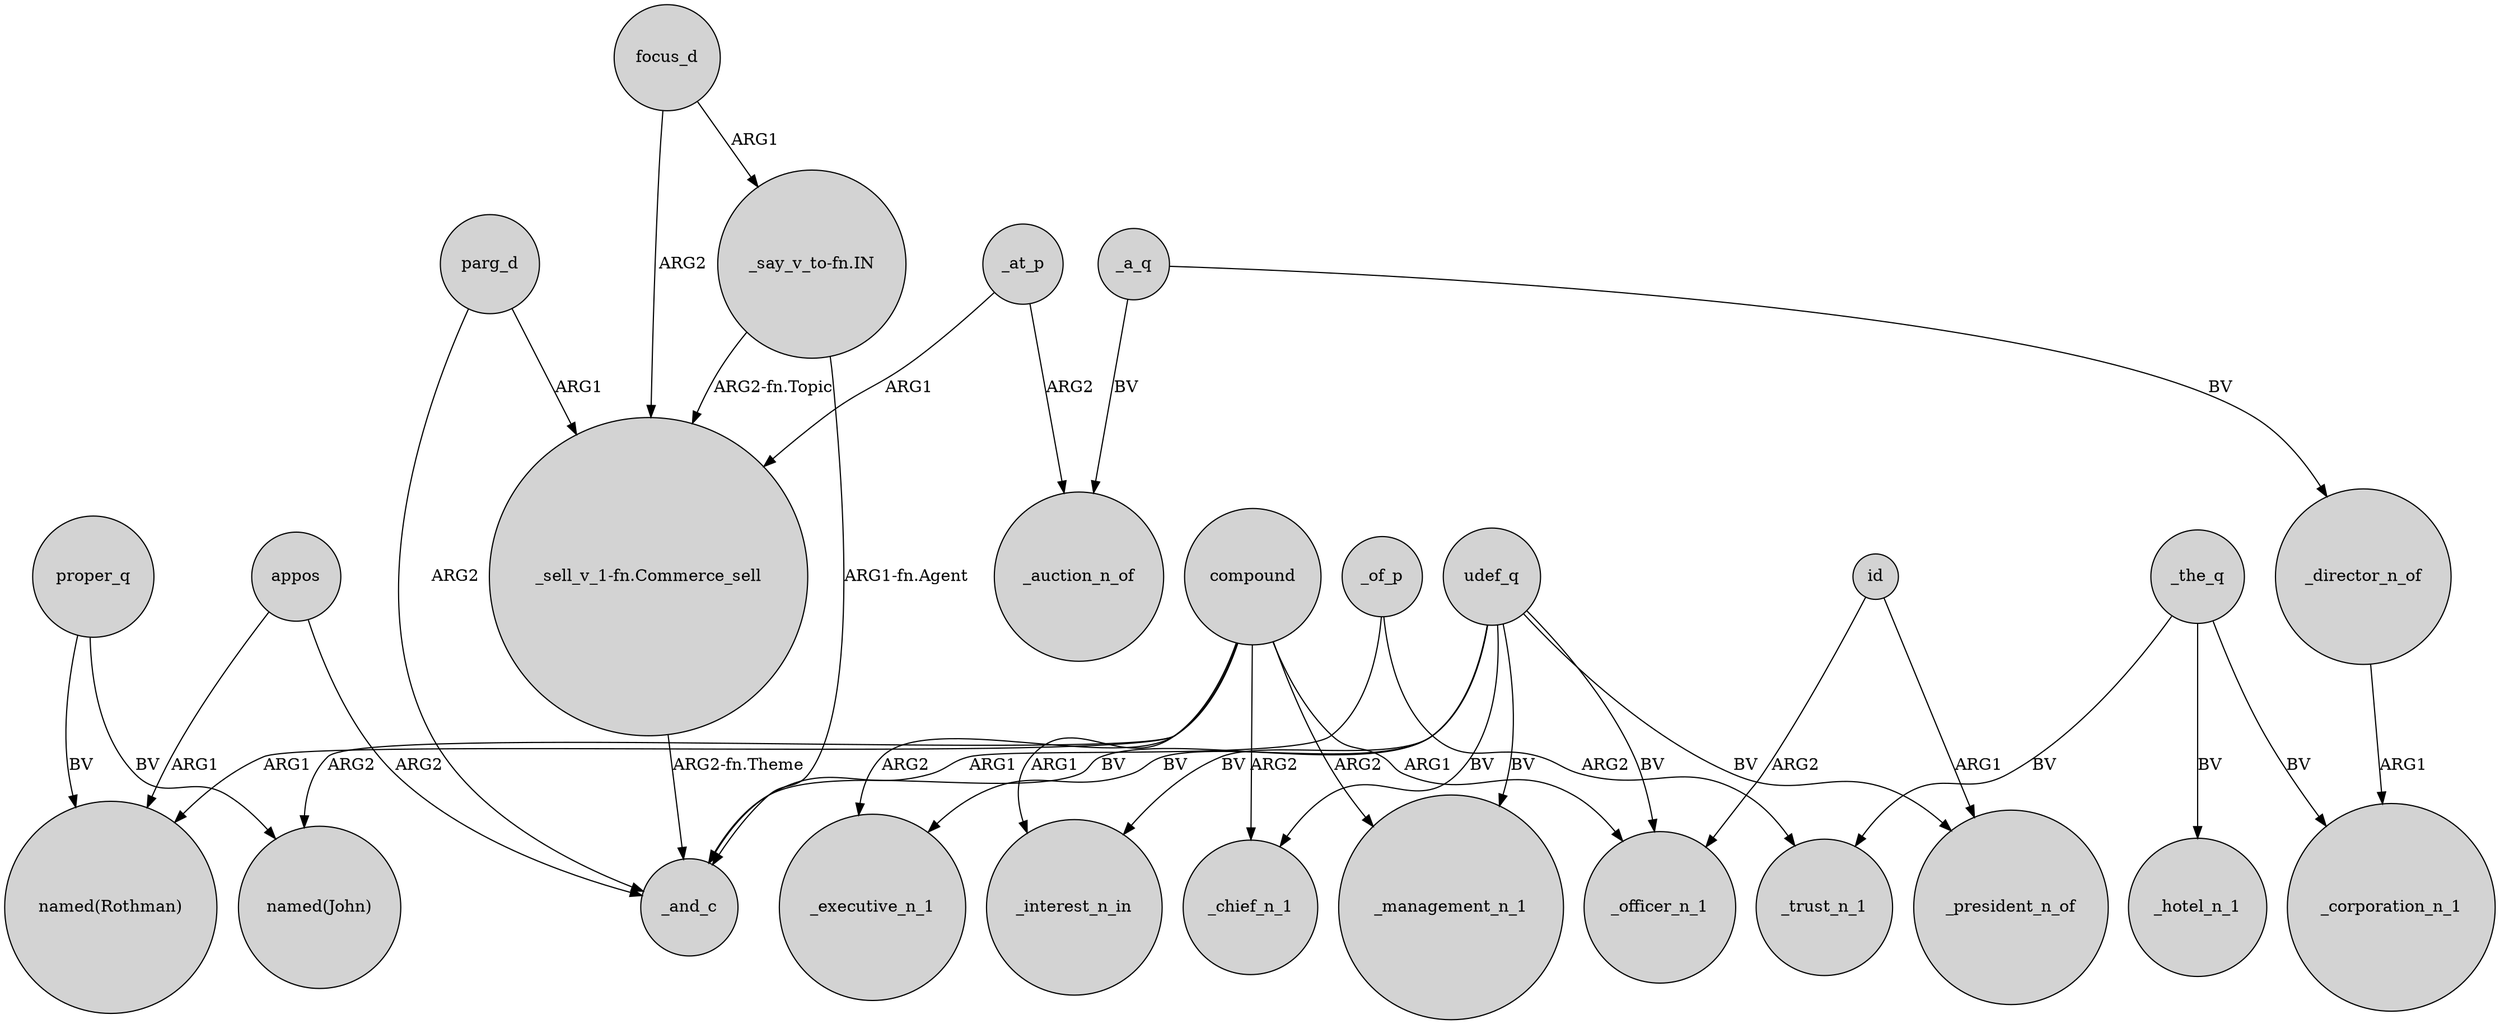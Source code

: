 digraph {
	node [shape=circle style=filled]
	compound -> "named(John)" [label=ARG2]
	"_say_v_to-fn.IN" -> _and_c [label="ARG1-fn.Agent"]
	udef_q -> _executive_n_1 [label=BV]
	_the_q -> _corporation_n_1 [label=BV]
	_director_n_of -> _corporation_n_1 [label=ARG1]
	appos -> "named(Rothman)" [label=ARG1]
	focus_d -> "_sell_v_1-fn.Commerce_sell" [label=ARG2]
	id -> _president_n_of [label=ARG1]
	compound -> _management_n_1 [label=ARG2]
	parg_d -> "_sell_v_1-fn.Commerce_sell" [label=ARG1]
	udef_q -> _interest_n_in [label=BV]
	udef_q -> _management_n_1 [label=BV]
	proper_q -> "named(Rothman)" [label=BV]
	parg_d -> _and_c [label=ARG2]
	compound -> _chief_n_1 [label=ARG2]
	compound -> _officer_n_1 [label=ARG1]
	"_say_v_to-fn.IN" -> "_sell_v_1-fn.Commerce_sell" [label="ARG2-fn.Topic"]
	compound -> "named(Rothman)" [label=ARG1]
	appos -> _and_c [label=ARG2]
	udef_q -> _president_n_of [label=BV]
	id -> _officer_n_1 [label=ARG2]
	udef_q -> _chief_n_1 [label=BV]
	"_sell_v_1-fn.Commerce_sell" -> _and_c [label="ARG2-fn.Theme"]
	udef_q -> _officer_n_1 [label=BV]
	_a_q -> _director_n_of [label=BV]
	_of_p -> _and_c [label=ARG1]
	_the_q -> _trust_n_1 [label=BV]
	_a_q -> _auction_n_of [label=BV]
	_of_p -> _trust_n_1 [label=ARG2]
	compound -> _interest_n_in [label=ARG1]
	_at_p -> _auction_n_of [label=ARG2]
	proper_q -> "named(John)" [label=BV]
	udef_q -> _and_c [label=BV]
	compound -> _executive_n_1 [label=ARG2]
	_at_p -> "_sell_v_1-fn.Commerce_sell" [label=ARG1]
	_the_q -> _hotel_n_1 [label=BV]
	focus_d -> "_say_v_to-fn.IN" [label=ARG1]
}

